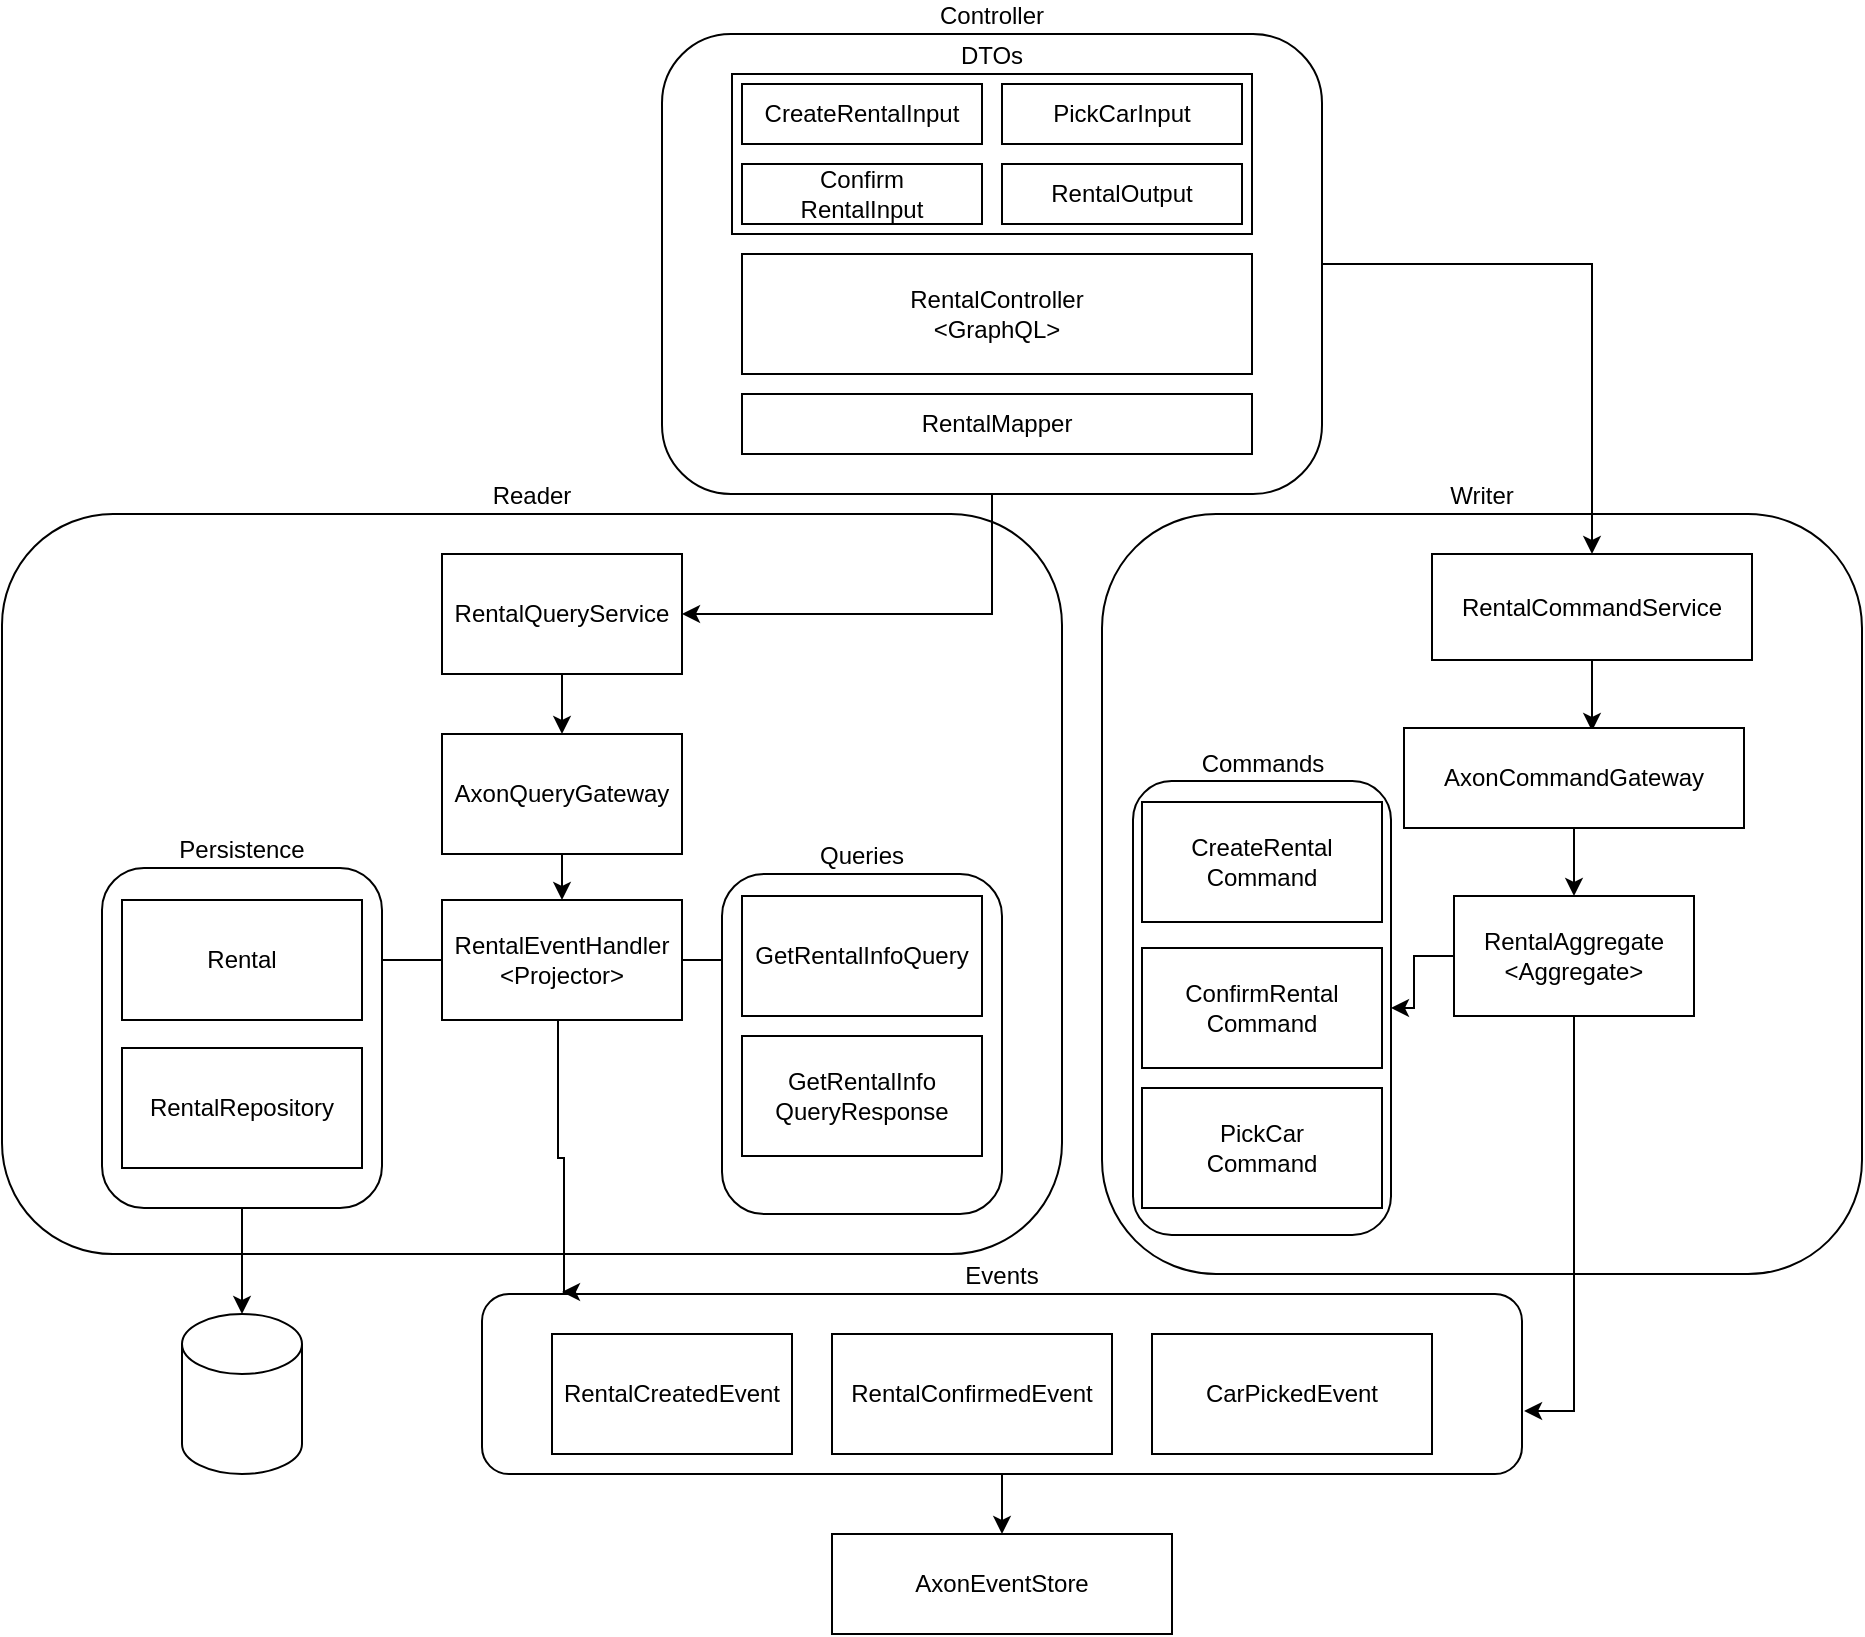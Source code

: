 <mxfile version="21.1.2" type="device">
  <diagram name="Page-1" id="vGHoFRUJNv5_JCZFDn6l">
    <mxGraphModel dx="1026" dy="694" grid="1" gridSize="10" guides="1" tooltips="1" connect="1" arrows="1" fold="1" page="1" pageScale="1" pageWidth="1169" pageHeight="827" math="0" shadow="0">
      <root>
        <mxCell id="0" />
        <mxCell id="1" parent="0" />
        <mxCell id="piUxXuk_W2rWxrnq_ZBL-48" value="Reader" style="rounded=1;whiteSpace=wrap;html=1;labelPosition=center;verticalLabelPosition=top;align=center;verticalAlign=bottom;fillColor=none;" vertex="1" parent="1">
          <mxGeometry y="270" width="530" height="370" as="geometry" />
        </mxCell>
        <mxCell id="piUxXuk_W2rWxrnq_ZBL-49" value="Writer" style="rounded=1;whiteSpace=wrap;html=1;labelPosition=center;verticalLabelPosition=top;align=center;verticalAlign=bottom;fillColor=none;" vertex="1" parent="1">
          <mxGeometry x="550" y="270" width="380" height="380" as="geometry" />
        </mxCell>
        <mxCell id="piUxXuk_W2rWxrnq_ZBL-59" style="edgeStyle=orthogonalEdgeStyle;rounded=0;orthogonalLoop=1;jettySize=auto;html=1;exitX=0.5;exitY=1;exitDx=0;exitDy=0;entryX=1;entryY=0.5;entryDx=0;entryDy=0;" edge="1" parent="1" source="piUxXuk_W2rWxrnq_ZBL-2" target="piUxXuk_W2rWxrnq_ZBL-16">
          <mxGeometry relative="1" as="geometry" />
        </mxCell>
        <mxCell id="piUxXuk_W2rWxrnq_ZBL-60" style="edgeStyle=orthogonalEdgeStyle;rounded=0;orthogonalLoop=1;jettySize=auto;html=1;entryX=0.5;entryY=0;entryDx=0;entryDy=0;" edge="1" parent="1" source="piUxXuk_W2rWxrnq_ZBL-2" target="piUxXuk_W2rWxrnq_ZBL-19">
          <mxGeometry relative="1" as="geometry" />
        </mxCell>
        <mxCell id="piUxXuk_W2rWxrnq_ZBL-2" value="Controller" style="rounded=1;whiteSpace=wrap;html=1;labelPosition=center;verticalLabelPosition=top;align=center;verticalAlign=bottom;" vertex="1" parent="1">
          <mxGeometry x="330" y="30" width="330" height="230" as="geometry" />
        </mxCell>
        <mxCell id="piUxXuk_W2rWxrnq_ZBL-3" value="DTOs" style="rounded=0;whiteSpace=wrap;html=1;labelPosition=center;verticalLabelPosition=top;align=center;verticalAlign=bottom;" vertex="1" parent="1">
          <mxGeometry x="365" y="50" width="260" height="80" as="geometry" />
        </mxCell>
        <mxCell id="piUxXuk_W2rWxrnq_ZBL-4" value="CreateRentalInput" style="rounded=0;whiteSpace=wrap;html=1;" vertex="1" parent="1">
          <mxGeometry x="370" y="55" width="120" height="30" as="geometry" />
        </mxCell>
        <mxCell id="piUxXuk_W2rWxrnq_ZBL-6" value="Confirm&lt;br&gt;RentalInput" style="rounded=0;whiteSpace=wrap;html=1;" vertex="1" parent="1">
          <mxGeometry x="370" y="95" width="120" height="30" as="geometry" />
        </mxCell>
        <mxCell id="piUxXuk_W2rWxrnq_ZBL-9" value="PickCarInput" style="rounded=0;whiteSpace=wrap;html=1;" vertex="1" parent="1">
          <mxGeometry x="500" y="55" width="120" height="30" as="geometry" />
        </mxCell>
        <mxCell id="piUxXuk_W2rWxrnq_ZBL-10" value="RentalOutput" style="rounded=0;whiteSpace=wrap;html=1;" vertex="1" parent="1">
          <mxGeometry x="500" y="95" width="120" height="30" as="geometry" />
        </mxCell>
        <mxCell id="piUxXuk_W2rWxrnq_ZBL-11" value="RentalController&lt;br&gt;&amp;lt;GraphQL&amp;gt;" style="rounded=0;whiteSpace=wrap;html=1;" vertex="1" parent="1">
          <mxGeometry x="370" y="140" width="255" height="60" as="geometry" />
        </mxCell>
        <mxCell id="piUxXuk_W2rWxrnq_ZBL-12" value="RentalMapper" style="rounded=0;whiteSpace=wrap;html=1;" vertex="1" parent="1">
          <mxGeometry x="370" y="210" width="255" height="30" as="geometry" />
        </mxCell>
        <mxCell id="piUxXuk_W2rWxrnq_ZBL-38" value="" style="edgeStyle=orthogonalEdgeStyle;rounded=0;orthogonalLoop=1;jettySize=auto;html=1;" edge="1" parent="1" source="piUxXuk_W2rWxrnq_ZBL-13" target="piUxXuk_W2rWxrnq_ZBL-34">
          <mxGeometry relative="1" as="geometry" />
        </mxCell>
        <mxCell id="piUxXuk_W2rWxrnq_ZBL-43" value="" style="edgeStyle=orthogonalEdgeStyle;rounded=0;orthogonalLoop=1;jettySize=auto;html=1;" edge="1" parent="1" source="piUxXuk_W2rWxrnq_ZBL-13" target="piUxXuk_W2rWxrnq_ZBL-42">
          <mxGeometry relative="1" as="geometry" />
        </mxCell>
        <mxCell id="piUxXuk_W2rWxrnq_ZBL-56" style="edgeStyle=orthogonalEdgeStyle;rounded=0;orthogonalLoop=1;jettySize=auto;html=1;" edge="1" parent="1">
          <mxGeometry relative="1" as="geometry">
            <mxPoint x="278" y="523" as="sourcePoint" />
            <mxPoint x="280" y="659" as="targetPoint" />
            <Array as="points">
              <mxPoint x="278" y="592" />
              <mxPoint x="281" y="592" />
            </Array>
          </mxGeometry>
        </mxCell>
        <mxCell id="piUxXuk_W2rWxrnq_ZBL-13" value="RentalEventHandler&lt;br&gt;&amp;lt;Projector&amp;gt;" style="rounded=0;whiteSpace=wrap;html=1;" vertex="1" parent="1">
          <mxGeometry x="220" y="463" width="120" height="60" as="geometry" />
        </mxCell>
        <mxCell id="piUxXuk_W2rWxrnq_ZBL-44" style="edgeStyle=orthogonalEdgeStyle;rounded=0;orthogonalLoop=1;jettySize=auto;html=1;exitX=0.5;exitY=1;exitDx=0;exitDy=0;entryX=0.5;entryY=0;entryDx=0;entryDy=0;" edge="1" parent="1" source="piUxXuk_W2rWxrnq_ZBL-16" target="piUxXuk_W2rWxrnq_ZBL-27">
          <mxGeometry relative="1" as="geometry" />
        </mxCell>
        <mxCell id="piUxXuk_W2rWxrnq_ZBL-16" value="RentalQueryService" style="rounded=0;whiteSpace=wrap;html=1;" vertex="1" parent="1">
          <mxGeometry x="220" y="290" width="120" height="60" as="geometry" />
        </mxCell>
        <mxCell id="piUxXuk_W2rWxrnq_ZBL-46" style="edgeStyle=orthogonalEdgeStyle;rounded=0;orthogonalLoop=1;jettySize=auto;html=1;entryX=0.553;entryY=0.03;entryDx=0;entryDy=0;entryPerimeter=0;" edge="1" parent="1" source="piUxXuk_W2rWxrnq_ZBL-19" target="piUxXuk_W2rWxrnq_ZBL-28">
          <mxGeometry relative="1" as="geometry" />
        </mxCell>
        <mxCell id="piUxXuk_W2rWxrnq_ZBL-19" value="RentalCommandService" style="rounded=0;whiteSpace=wrap;html=1;" vertex="1" parent="1">
          <mxGeometry x="715" y="290" width="160" height="53" as="geometry" />
        </mxCell>
        <mxCell id="piUxXuk_W2rWxrnq_ZBL-20" value="CreateRental&lt;br&gt;Command" style="rounded=0;whiteSpace=wrap;html=1;" vertex="1" parent="1">
          <mxGeometry x="570" y="414" width="120" height="60" as="geometry" />
        </mxCell>
        <mxCell id="piUxXuk_W2rWxrnq_ZBL-21" value="ConfirmRental&lt;br&gt;Command" style="rounded=0;whiteSpace=wrap;html=1;" vertex="1" parent="1">
          <mxGeometry x="570" y="487" width="120" height="60" as="geometry" />
        </mxCell>
        <mxCell id="piUxXuk_W2rWxrnq_ZBL-22" value="PickCar&lt;br&gt;Command" style="rounded=0;whiteSpace=wrap;html=1;" vertex="1" parent="1">
          <mxGeometry x="570" y="557" width="120" height="60" as="geometry" />
        </mxCell>
        <mxCell id="piUxXuk_W2rWxrnq_ZBL-51" value="" style="edgeStyle=orthogonalEdgeStyle;rounded=0;orthogonalLoop=1;jettySize=auto;html=1;" edge="1" parent="1" source="piUxXuk_W2rWxrnq_ZBL-23" target="piUxXuk_W2rWxrnq_ZBL-50">
          <mxGeometry relative="1" as="geometry" />
        </mxCell>
        <mxCell id="piUxXuk_W2rWxrnq_ZBL-57" style="edgeStyle=orthogonalEdgeStyle;rounded=0;orthogonalLoop=1;jettySize=auto;html=1;entryX=1.002;entryY=0.65;entryDx=0;entryDy=0;entryPerimeter=0;" edge="1" parent="1" source="piUxXuk_W2rWxrnq_ZBL-23" target="piUxXuk_W2rWxrnq_ZBL-52">
          <mxGeometry relative="1" as="geometry" />
        </mxCell>
        <mxCell id="piUxXuk_W2rWxrnq_ZBL-23" value="RentalAggregate&lt;br&gt;&amp;lt;Aggregate&amp;gt;" style="rounded=0;whiteSpace=wrap;html=1;" vertex="1" parent="1">
          <mxGeometry x="726" y="461" width="120" height="60" as="geometry" />
        </mxCell>
        <mxCell id="piUxXuk_W2rWxrnq_ZBL-24" value="RentalCreatedEvent" style="rounded=0;whiteSpace=wrap;html=1;" vertex="1" parent="1">
          <mxGeometry x="275" y="680" width="120" height="60" as="geometry" />
        </mxCell>
        <mxCell id="piUxXuk_W2rWxrnq_ZBL-25" value="RentalConfirmedEvent" style="rounded=0;whiteSpace=wrap;html=1;" vertex="1" parent="1">
          <mxGeometry x="415" y="680" width="140" height="60" as="geometry" />
        </mxCell>
        <mxCell id="piUxXuk_W2rWxrnq_ZBL-26" value="CarPickedEvent" style="rounded=0;whiteSpace=wrap;html=1;" vertex="1" parent="1">
          <mxGeometry x="575" y="680" width="140" height="60" as="geometry" />
        </mxCell>
        <mxCell id="piUxXuk_W2rWxrnq_ZBL-37" style="edgeStyle=orthogonalEdgeStyle;rounded=0;orthogonalLoop=1;jettySize=auto;html=1;" edge="1" parent="1" source="piUxXuk_W2rWxrnq_ZBL-31" target="piUxXuk_W2rWxrnq_ZBL-36">
          <mxGeometry relative="1" as="geometry" />
        </mxCell>
        <mxCell id="piUxXuk_W2rWxrnq_ZBL-31" value="Persistence" style="rounded=1;whiteSpace=wrap;html=1;labelPosition=center;verticalLabelPosition=top;align=center;verticalAlign=bottom;" vertex="1" parent="1">
          <mxGeometry x="50" y="447" width="140" height="170" as="geometry" />
        </mxCell>
        <mxCell id="piUxXuk_W2rWxrnq_ZBL-45" style="edgeStyle=orthogonalEdgeStyle;rounded=0;orthogonalLoop=1;jettySize=auto;html=1;entryX=0.5;entryY=0;entryDx=0;entryDy=0;" edge="1" parent="1" source="piUxXuk_W2rWxrnq_ZBL-27" target="piUxXuk_W2rWxrnq_ZBL-13">
          <mxGeometry relative="1" as="geometry" />
        </mxCell>
        <mxCell id="piUxXuk_W2rWxrnq_ZBL-27" value="AxonQueryGateway" style="rounded=0;whiteSpace=wrap;html=1;" vertex="1" parent="1">
          <mxGeometry x="220" y="380" width="120" height="60" as="geometry" />
        </mxCell>
        <mxCell id="piUxXuk_W2rWxrnq_ZBL-47" style="edgeStyle=orthogonalEdgeStyle;rounded=0;orthogonalLoop=1;jettySize=auto;html=1;entryX=0.5;entryY=0;entryDx=0;entryDy=0;" edge="1" parent="1" source="piUxXuk_W2rWxrnq_ZBL-28" target="piUxXuk_W2rWxrnq_ZBL-23">
          <mxGeometry relative="1" as="geometry" />
        </mxCell>
        <mxCell id="piUxXuk_W2rWxrnq_ZBL-28" value="AxonCommandGateway" style="rounded=0;whiteSpace=wrap;html=1;" vertex="1" parent="1">
          <mxGeometry x="701" y="377" width="170" height="50" as="geometry" />
        </mxCell>
        <mxCell id="piUxXuk_W2rWxrnq_ZBL-29" value="AxonEventStore" style="rounded=0;whiteSpace=wrap;html=1;" vertex="1" parent="1">
          <mxGeometry x="415" y="780" width="170" height="50" as="geometry" />
        </mxCell>
        <mxCell id="piUxXuk_W2rWxrnq_ZBL-34" value="Rental" style="rounded=0;whiteSpace=wrap;html=1;" vertex="1" parent="1">
          <mxGeometry x="60" y="463" width="120" height="60" as="geometry" />
        </mxCell>
        <mxCell id="piUxXuk_W2rWxrnq_ZBL-35" value="RentalRepository" style="rounded=0;whiteSpace=wrap;html=1;" vertex="1" parent="1">
          <mxGeometry x="60" y="537" width="120" height="60" as="geometry" />
        </mxCell>
        <mxCell id="piUxXuk_W2rWxrnq_ZBL-36" value="" style="shape=cylinder3;whiteSpace=wrap;html=1;boundedLbl=1;backgroundOutline=1;size=15;" vertex="1" parent="1">
          <mxGeometry x="90" y="670" width="60" height="80" as="geometry" />
        </mxCell>
        <mxCell id="piUxXuk_W2rWxrnq_ZBL-39" value="Queries" style="rounded=1;whiteSpace=wrap;html=1;labelPosition=center;verticalLabelPosition=top;align=center;verticalAlign=bottom;" vertex="1" parent="1">
          <mxGeometry x="360" y="450" width="140" height="170" as="geometry" />
        </mxCell>
        <mxCell id="piUxXuk_W2rWxrnq_ZBL-41" value="GetRentalInfoQuery" style="rounded=0;whiteSpace=wrap;html=1;" vertex="1" parent="1">
          <mxGeometry x="370" y="461" width="120" height="60" as="geometry" />
        </mxCell>
        <mxCell id="piUxXuk_W2rWxrnq_ZBL-42" value="GetRentalInfo&lt;br&gt;QueryResponse" style="rounded=0;whiteSpace=wrap;html=1;" vertex="1" parent="1">
          <mxGeometry x="370" y="531" width="120" height="60" as="geometry" />
        </mxCell>
        <mxCell id="piUxXuk_W2rWxrnq_ZBL-50" value="Commands" style="rounded=1;whiteSpace=wrap;html=1;fillColor=none;labelPosition=center;verticalLabelPosition=top;align=center;verticalAlign=bottom;" vertex="1" parent="1">
          <mxGeometry x="565.5" y="403.5" width="129" height="227" as="geometry" />
        </mxCell>
        <mxCell id="piUxXuk_W2rWxrnq_ZBL-53" value="" style="edgeStyle=orthogonalEdgeStyle;rounded=0;orthogonalLoop=1;jettySize=auto;html=1;" edge="1" parent="1" source="piUxXuk_W2rWxrnq_ZBL-52" target="piUxXuk_W2rWxrnq_ZBL-29">
          <mxGeometry relative="1" as="geometry" />
        </mxCell>
        <mxCell id="piUxXuk_W2rWxrnq_ZBL-52" value="Events" style="rounded=1;whiteSpace=wrap;html=1;fillColor=none;labelPosition=center;verticalLabelPosition=top;align=center;verticalAlign=bottom;" vertex="1" parent="1">
          <mxGeometry x="240" y="660" width="520" height="90" as="geometry" />
        </mxCell>
      </root>
    </mxGraphModel>
  </diagram>
</mxfile>
